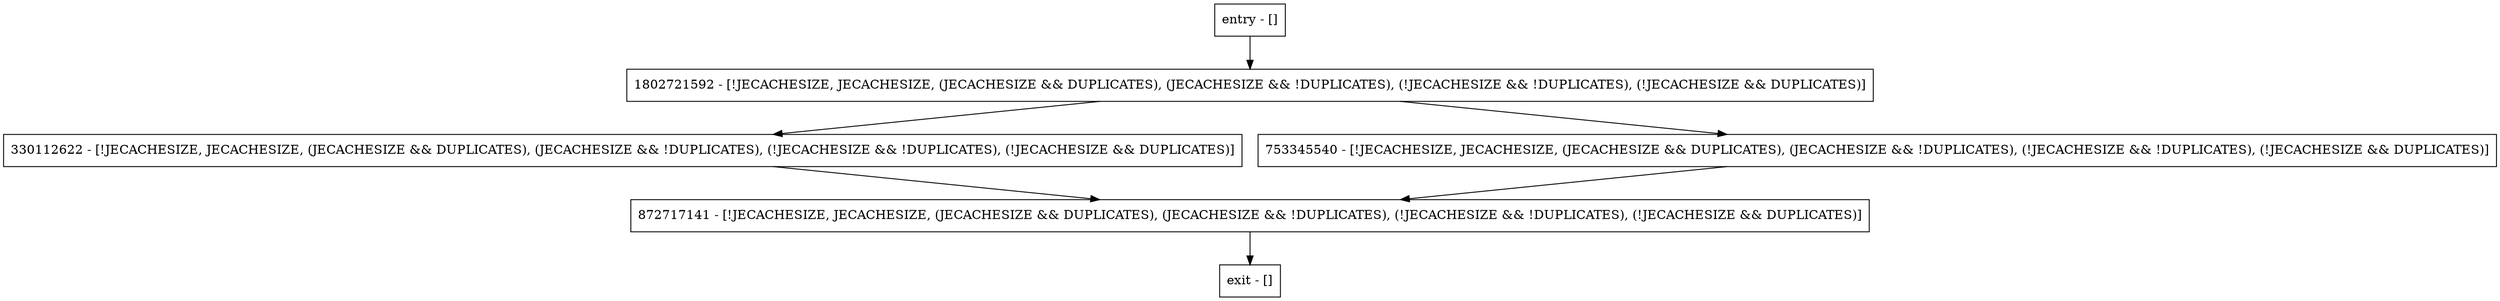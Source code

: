 digraph replicatedBitSet {
node [shape=record];
entry [label="entry - []"];
exit [label="exit - []"];
872717141 [label="872717141 - [!JECACHESIZE, JECACHESIZE, (JECACHESIZE && DUPLICATES), (JECACHESIZE && !DUPLICATES), (!JECACHESIZE && !DUPLICATES), (!JECACHESIZE && DUPLICATES)]"];
330112622 [label="330112622 - [!JECACHESIZE, JECACHESIZE, (JECACHESIZE && DUPLICATES), (JECACHESIZE && !DUPLICATES), (!JECACHESIZE && !DUPLICATES), (!JECACHESIZE && DUPLICATES)]"];
1802721592 [label="1802721592 - [!JECACHESIZE, JECACHESIZE, (JECACHESIZE && DUPLICATES), (JECACHESIZE && !DUPLICATES), (!JECACHESIZE && !DUPLICATES), (!JECACHESIZE && DUPLICATES)]"];
753345540 [label="753345540 - [!JECACHESIZE, JECACHESIZE, (JECACHESIZE && DUPLICATES), (JECACHESIZE && !DUPLICATES), (!JECACHESIZE && !DUPLICATES), (!JECACHESIZE && DUPLICATES)]"];
entry;
exit;
entry -> 1802721592;
872717141 -> exit;
330112622 -> 872717141;
1802721592 -> 330112622;
1802721592 -> 753345540;
753345540 -> 872717141;
}
